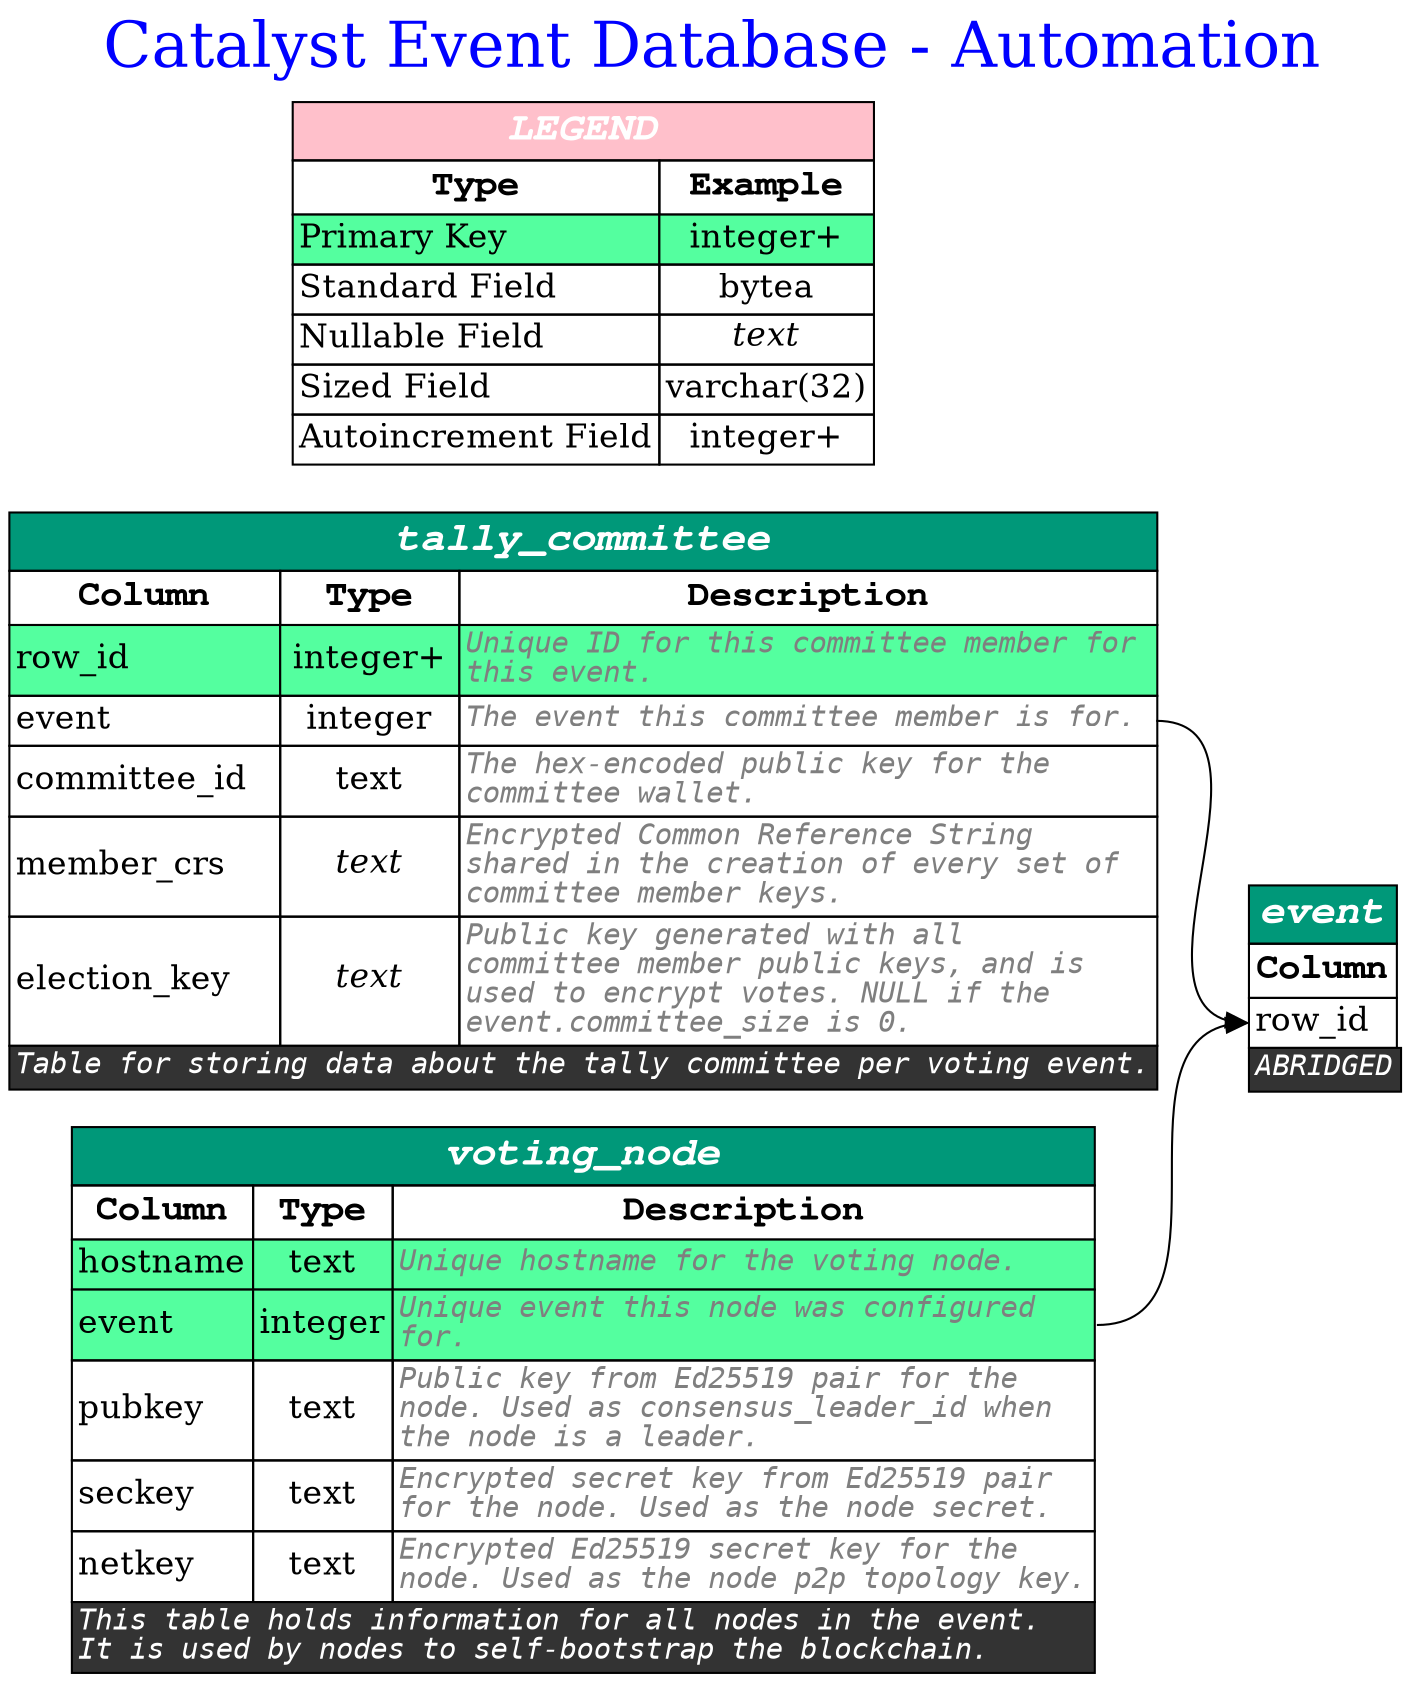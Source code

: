 digraph erd {

    
    label = "Catalyst Event Database - Automation"
    labelloc = t
    fontsize = 30
    fontcolor = blue
    

    graph [
        rankdir = "LR"
    ];

    node [
        fontsize = "16"
        shape = "plaintext"
    ];

    edge [
    ];

    
        

    "tally_committee" [shape=plain label=<
        <table border='0' cellborder='1' cellspacing='0' >
            <tr>
                <td colspan='3' bgcolor='#009879' port='__title'><font color='white' face='Courier bold italic' point-size='20'><b>tally_committee</b></font></td>
            </tr>
            <tr>
                <td><font color='black' face='Courier bold' point-size='18' ><b>Column</b></font></td>
                <td><font color='black' face='Courier bold' point-size='18' ><b>Type</b></font></td>
                <td><font color='black' face='Courier bold' point-size='18' ><b>Description</b></font></td>
            </tr>

            
            <tr>
                <td port="row_id" bgcolor="seagreen1" align='text'><font>row_id</font><br align='left'/></td>
                <td  bgcolor="seagreen1" ><font>integer+</font></td>
                <td port="row_id_out" bgcolor="seagreen1" align='text'><font color='grey50' face='Monospace' point-size='14' ><i>Unique ID for this committee member for<br align='left'/>this event.</i><br align="left"/></font></td>
            </tr>
            
            <tr>
                <td port="event"  align='text'><font>event</font><br align='left'/></td>
                <td   ><font>integer</font></td>
                <td port="event_out"  align='text'><font color='grey50' face='Monospace' point-size='14' ><i>The event this committee member is for.</i><br align="left"/></font></td>
            </tr>
            
            <tr>
                <td port="committee_id"  align='text'><font>committee_id</font><br align='left'/></td>
                <td   ><font>text</font></td>
                <td port="committee_id_out"  align='text'><font color='grey50' face='Monospace' point-size='14' ><i>The hex-encoded public key for the<br align='left'/>committee wallet.</i><br align="left"/></font></td>
            </tr>
            
            <tr>
                <td port="member_crs"  align='text'><font>member_crs</font><br align='left'/></td>
                <td   ><font><i>text</i></font></td>
                <td port="member_crs_out"  align='text'><font color='grey50' face='Monospace' point-size='14' ><i>Encrypted Common Reference String<br align='left'/>shared in the creation of every set of<br align='left'/>committee member keys.</i><br align="left"/></font></td>
            </tr>
            
            <tr>
                <td port="election_key"  align='text'><font>election_key</font><br align='left'/></td>
                <td   ><font><i>text</i></font></td>
                <td port="election_key_out"  align='text'><font color='grey50' face='Monospace' point-size='14' ><i>Public key generated with all<br align='left'/>committee member public keys, and is<br align='left'/>used to encrypt votes. NULL if the<br align='left'/>event.committee_size is 0.</i><br align="left"/></font></td>
            </tr>
            

            
            <tr>
                <td colspan='3' bgcolor="grey20" align='text'><font color='white' face='Monospace' point-size='14'><i>Table for storing data about the tally committee per voting event.</i><br align="left"/></font></td>
            </tr>
            

        </table>
    >];

        
    
        

    "voting_node" [shape=plain label=<
        <table border='0' cellborder='1' cellspacing='0' >
            <tr>
                <td colspan='3' bgcolor='#009879' port='__title'><font color='white' face='Courier bold italic' point-size='20'><b>voting_node</b></font></td>
            </tr>
            <tr>
                <td><font color='black' face='Courier bold' point-size='18' ><b>Column</b></font></td>
                <td><font color='black' face='Courier bold' point-size='18' ><b>Type</b></font></td>
                <td><font color='black' face='Courier bold' point-size='18' ><b>Description</b></font></td>
            </tr>

            
            <tr>
                <td port="hostname" bgcolor="seagreen1" align='text'><font>hostname</font><br align='left'/></td>
                <td  bgcolor="seagreen1" ><font>text</font></td>
                <td port="hostname_out" bgcolor="seagreen1" align='text'><font color='grey50' face='Monospace' point-size='14' ><i>Unique hostname for the voting node.</i><br align="left"/></font></td>
            </tr>
            
            <tr>
                <td port="event" bgcolor="seagreen1" align='text'><font>event</font><br align='left'/></td>
                <td  bgcolor="seagreen1" ><font>integer</font></td>
                <td port="event_out" bgcolor="seagreen1" align='text'><font color='grey50' face='Monospace' point-size='14' ><i>Unique event this node was configured<br align='left'/>for.</i><br align="left"/></font></td>
            </tr>
            
            <tr>
                <td port="pubkey"  align='text'><font>pubkey</font><br align='left'/></td>
                <td   ><font>text</font></td>
                <td port="pubkey_out"  align='text'><font color='grey50' face='Monospace' point-size='14' ><i>Public key from Ed25519 pair for the<br align='left'/>node. Used as consensus_leader_id when<br align='left'/>the node is a leader.</i><br align="left"/></font></td>
            </tr>
            
            <tr>
                <td port="seckey"  align='text'><font>seckey</font><br align='left'/></td>
                <td   ><font>text</font></td>
                <td port="seckey_out"  align='text'><font color='grey50' face='Monospace' point-size='14' ><i>Encrypted secret key from Ed25519 pair<br align='left'/>for the node. Used as the node secret.</i><br align="left"/></font></td>
            </tr>
            
            <tr>
                <td port="netkey"  align='text'><font>netkey</font><br align='left'/></td>
                <td   ><font>text</font></td>
                <td port="netkey_out"  align='text'><font color='grey50' face='Monospace' point-size='14' ><i>Encrypted Ed25519 secret key for the<br align='left'/>node. Used as the node p2p topology key.</i><br align="left"/></font></td>
            </tr>
            

            
            <tr>
                <td colspan='3' bgcolor="grey20" align='text'><font color='white' face='Monospace' point-size='14'><i>This table holds information for all nodes in the event.<br align='left'/>It is used by nodes to self-bootstrap the blockchain.</i><br align="left"/></font></td>
            </tr>
            

        </table>
    >];

        
    

    

    "event" [label=<
        <table border='0' cellborder='1' cellspacing='0'>
            <tr>
                <td bgcolor='#009879' port='__title'><font color='white' face='Courier bold italic' point-size='20'><b>event</b></font></td>
            </tr>
            <tr>
                <td><font color='black' face='Courier bold' point-size='18' ><b>Column</b></font></td>
            </tr>

            
            <tr>
                <td port="row_id"  align='text'><font>row_id</font><br align='left'/></td>
            </tr>
            

            <tr>
                <td colspan='3' bgcolor="grey20" align='text'><font color='white' face='Monospace' point-size='14'><i>ABRIDGED</i><br align="left"/></font></td>
            </tr>
        </table>
    >];

    


    "LEGEND" [label=<
        <table border='0' cellborder='1' cellspacing='0'>
            <tr>
                <td colspan='2' bgcolor='Pink' port='__title'><font color='white' face='Courier bold italic' point-size='20'><b>LEGEND</b></font></td>
            </tr>
            <tr>
                <td><font color='black' face='Courier bold' point-size='18'><b>Type</b></font></td>
                <td><font color='black' face='Courier bold' point-size='18'><b>Example</b></font></td>
            </tr>

            <tr>
                <td align='text' bgcolor="seagreen1" ><font>Primary Key</font><br align='left'/></td>
                <td  bgcolor="seagreen1" ><font>integer+</font></td>
            </tr>


            <tr>
                <td align='text'><font>Standard Field</font><br align='left'/></td>
                <td><font>bytea</font></td>
            </tr>

            <tr>
                <td align='text'><font>Nullable Field</font><br align='left'/></td>
                <td><font><i>text</i></font></td>
            </tr>

            <tr>
                <td align='text'><font>Sized Field</font><br align='left'/></td>
                <td><font>varchar(32)</font></td>
            </tr>

            <tr>
                <td align='text'><font>Autoincrement Field</font><br align='left'/></td>
                <td><font>integer+</font></td>
            </tr>

        </table>
    >];

    
    "voting_node":"event_out" -> "event":"row_id"
    
    "tally_committee":"event_out" -> "event":"row_id"
    


}
